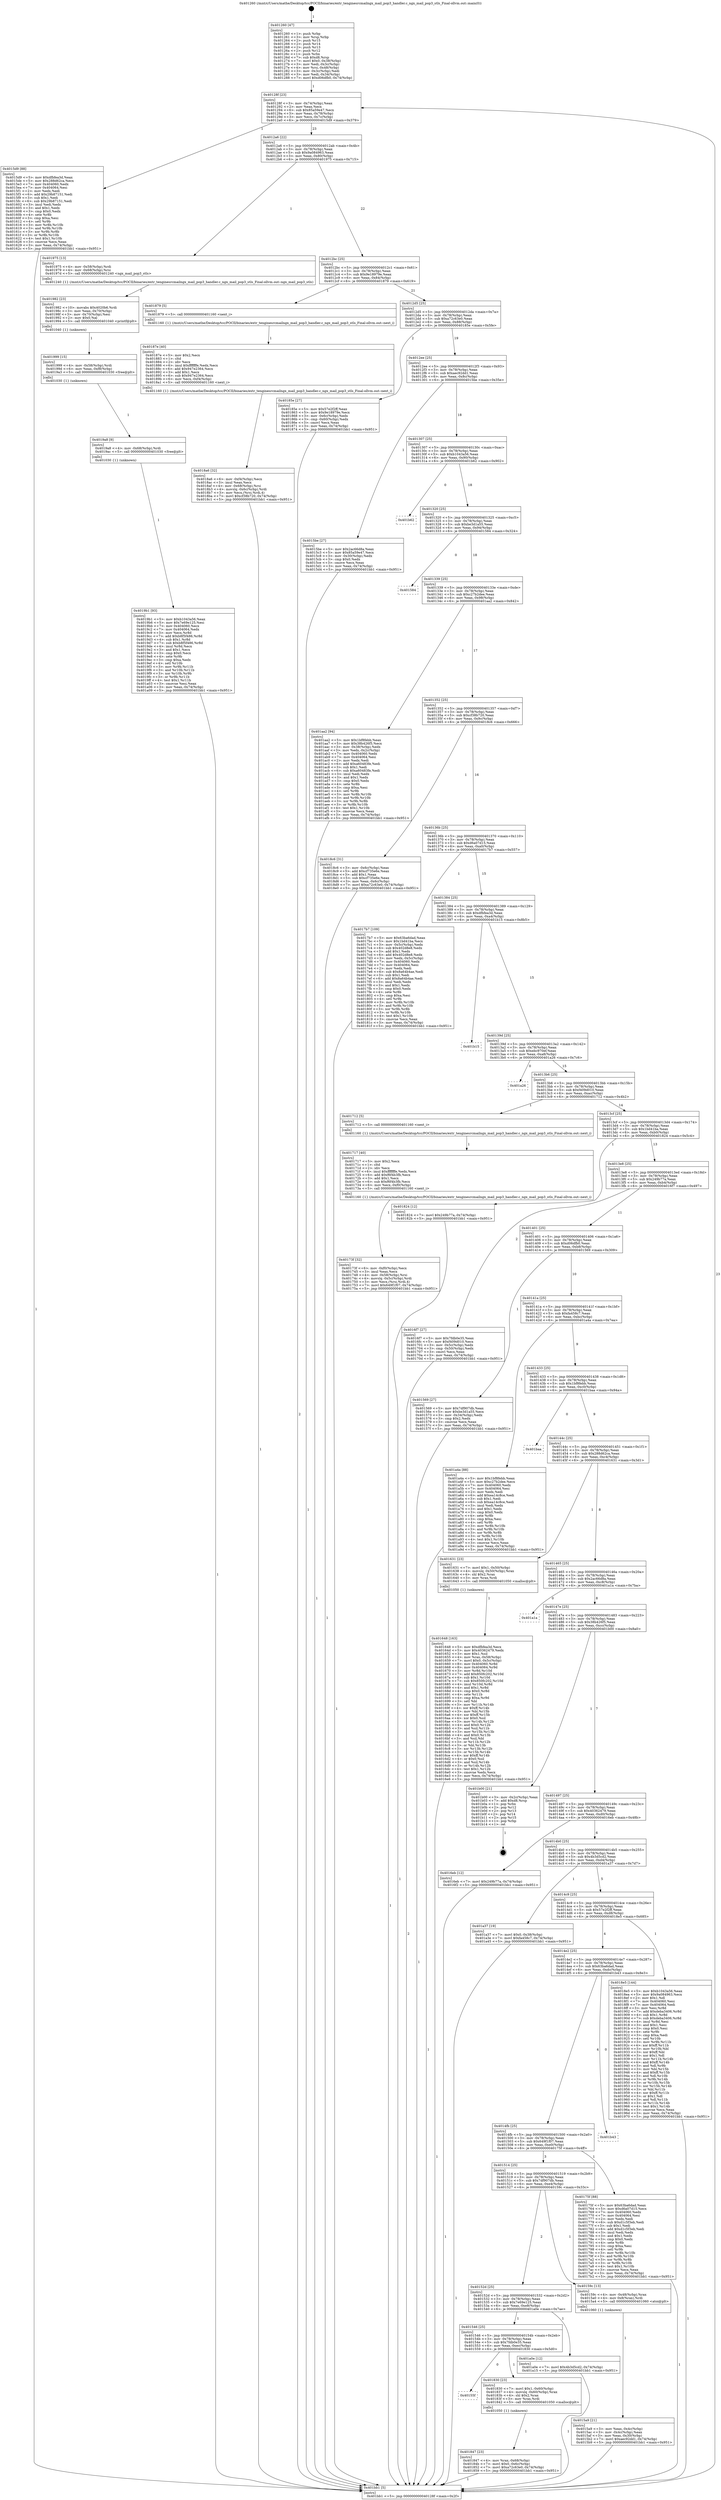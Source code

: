 digraph "0x401260" {
  label = "0x401260 (/mnt/c/Users/mathe/Desktop/tcc/POCII/binaries/extr_tenginesrcmailngx_mail_pop3_handler.c_ngx_mail_pop3_stls_Final-ollvm.out::main(0))"
  labelloc = "t"
  node[shape=record]

  Entry [label="",width=0.3,height=0.3,shape=circle,fillcolor=black,style=filled]
  "0x40128f" [label="{
     0x40128f [23]\l
     | [instrs]\l
     &nbsp;&nbsp;0x40128f \<+3\>: mov -0x74(%rbp),%eax\l
     &nbsp;&nbsp;0x401292 \<+2\>: mov %eax,%ecx\l
     &nbsp;&nbsp;0x401294 \<+6\>: sub $0x85a59e47,%ecx\l
     &nbsp;&nbsp;0x40129a \<+3\>: mov %eax,-0x78(%rbp)\l
     &nbsp;&nbsp;0x40129d \<+3\>: mov %ecx,-0x7c(%rbp)\l
     &nbsp;&nbsp;0x4012a0 \<+6\>: je 00000000004015d9 \<main+0x379\>\l
  }"]
  "0x4015d9" [label="{
     0x4015d9 [88]\l
     | [instrs]\l
     &nbsp;&nbsp;0x4015d9 \<+5\>: mov $0xdfbfea3d,%eax\l
     &nbsp;&nbsp;0x4015de \<+5\>: mov $0x288d62ca,%ecx\l
     &nbsp;&nbsp;0x4015e3 \<+7\>: mov 0x404060,%edx\l
     &nbsp;&nbsp;0x4015ea \<+7\>: mov 0x404064,%esi\l
     &nbsp;&nbsp;0x4015f1 \<+2\>: mov %edx,%edi\l
     &nbsp;&nbsp;0x4015f3 \<+6\>: add $0x29b87151,%edi\l
     &nbsp;&nbsp;0x4015f9 \<+3\>: sub $0x1,%edi\l
     &nbsp;&nbsp;0x4015fc \<+6\>: sub $0x29b87151,%edi\l
     &nbsp;&nbsp;0x401602 \<+3\>: imul %edi,%edx\l
     &nbsp;&nbsp;0x401605 \<+3\>: and $0x1,%edx\l
     &nbsp;&nbsp;0x401608 \<+3\>: cmp $0x0,%edx\l
     &nbsp;&nbsp;0x40160b \<+4\>: sete %r8b\l
     &nbsp;&nbsp;0x40160f \<+3\>: cmp $0xa,%esi\l
     &nbsp;&nbsp;0x401612 \<+4\>: setl %r9b\l
     &nbsp;&nbsp;0x401616 \<+3\>: mov %r8b,%r10b\l
     &nbsp;&nbsp;0x401619 \<+3\>: and %r9b,%r10b\l
     &nbsp;&nbsp;0x40161c \<+3\>: xor %r9b,%r8b\l
     &nbsp;&nbsp;0x40161f \<+3\>: or %r8b,%r10b\l
     &nbsp;&nbsp;0x401622 \<+4\>: test $0x1,%r10b\l
     &nbsp;&nbsp;0x401626 \<+3\>: cmovne %ecx,%eax\l
     &nbsp;&nbsp;0x401629 \<+3\>: mov %eax,-0x74(%rbp)\l
     &nbsp;&nbsp;0x40162c \<+5\>: jmp 0000000000401bb1 \<main+0x951\>\l
  }"]
  "0x4012a6" [label="{
     0x4012a6 [22]\l
     | [instrs]\l
     &nbsp;&nbsp;0x4012a6 \<+5\>: jmp 00000000004012ab \<main+0x4b\>\l
     &nbsp;&nbsp;0x4012ab \<+3\>: mov -0x78(%rbp),%eax\l
     &nbsp;&nbsp;0x4012ae \<+5\>: sub $0x9a084963,%eax\l
     &nbsp;&nbsp;0x4012b3 \<+3\>: mov %eax,-0x80(%rbp)\l
     &nbsp;&nbsp;0x4012b6 \<+6\>: je 0000000000401975 \<main+0x715\>\l
  }"]
  Exit [label="",width=0.3,height=0.3,shape=circle,fillcolor=black,style=filled,peripheries=2]
  "0x401975" [label="{
     0x401975 [13]\l
     | [instrs]\l
     &nbsp;&nbsp;0x401975 \<+4\>: mov -0x58(%rbp),%rdi\l
     &nbsp;&nbsp;0x401979 \<+4\>: mov -0x68(%rbp),%rsi\l
     &nbsp;&nbsp;0x40197d \<+5\>: call 0000000000401240 \<ngx_mail_pop3_stls\>\l
     | [calls]\l
     &nbsp;&nbsp;0x401240 \{1\} (/mnt/c/Users/mathe/Desktop/tcc/POCII/binaries/extr_tenginesrcmailngx_mail_pop3_handler.c_ngx_mail_pop3_stls_Final-ollvm.out::ngx_mail_pop3_stls)\l
  }"]
  "0x4012bc" [label="{
     0x4012bc [25]\l
     | [instrs]\l
     &nbsp;&nbsp;0x4012bc \<+5\>: jmp 00000000004012c1 \<main+0x61\>\l
     &nbsp;&nbsp;0x4012c1 \<+3\>: mov -0x78(%rbp),%eax\l
     &nbsp;&nbsp;0x4012c4 \<+5\>: sub $0x9e18979e,%eax\l
     &nbsp;&nbsp;0x4012c9 \<+6\>: mov %eax,-0x84(%rbp)\l
     &nbsp;&nbsp;0x4012cf \<+6\>: je 0000000000401879 \<main+0x619\>\l
  }"]
  "0x4019b1" [label="{
     0x4019b1 [93]\l
     | [instrs]\l
     &nbsp;&nbsp;0x4019b1 \<+5\>: mov $0xb1043a56,%eax\l
     &nbsp;&nbsp;0x4019b6 \<+5\>: mov $0x7e69e125,%esi\l
     &nbsp;&nbsp;0x4019bb \<+7\>: mov 0x404060,%ecx\l
     &nbsp;&nbsp;0x4019c2 \<+7\>: mov 0x404064,%edx\l
     &nbsp;&nbsp;0x4019c9 \<+3\>: mov %ecx,%r8d\l
     &nbsp;&nbsp;0x4019cc \<+7\>: add $0xb8f5f486,%r8d\l
     &nbsp;&nbsp;0x4019d3 \<+4\>: sub $0x1,%r8d\l
     &nbsp;&nbsp;0x4019d7 \<+7\>: sub $0xb8f5f486,%r8d\l
     &nbsp;&nbsp;0x4019de \<+4\>: imul %r8d,%ecx\l
     &nbsp;&nbsp;0x4019e2 \<+3\>: and $0x1,%ecx\l
     &nbsp;&nbsp;0x4019e5 \<+3\>: cmp $0x0,%ecx\l
     &nbsp;&nbsp;0x4019e8 \<+4\>: sete %r9b\l
     &nbsp;&nbsp;0x4019ec \<+3\>: cmp $0xa,%edx\l
     &nbsp;&nbsp;0x4019ef \<+4\>: setl %r10b\l
     &nbsp;&nbsp;0x4019f3 \<+3\>: mov %r9b,%r11b\l
     &nbsp;&nbsp;0x4019f6 \<+3\>: and %r10b,%r11b\l
     &nbsp;&nbsp;0x4019f9 \<+3\>: xor %r10b,%r9b\l
     &nbsp;&nbsp;0x4019fc \<+3\>: or %r9b,%r11b\l
     &nbsp;&nbsp;0x4019ff \<+4\>: test $0x1,%r11b\l
     &nbsp;&nbsp;0x401a03 \<+3\>: cmovne %esi,%eax\l
     &nbsp;&nbsp;0x401a06 \<+3\>: mov %eax,-0x74(%rbp)\l
     &nbsp;&nbsp;0x401a09 \<+5\>: jmp 0000000000401bb1 \<main+0x951\>\l
  }"]
  "0x401879" [label="{
     0x401879 [5]\l
     | [instrs]\l
     &nbsp;&nbsp;0x401879 \<+5\>: call 0000000000401160 \<next_i\>\l
     | [calls]\l
     &nbsp;&nbsp;0x401160 \{1\} (/mnt/c/Users/mathe/Desktop/tcc/POCII/binaries/extr_tenginesrcmailngx_mail_pop3_handler.c_ngx_mail_pop3_stls_Final-ollvm.out::next_i)\l
  }"]
  "0x4012d5" [label="{
     0x4012d5 [25]\l
     | [instrs]\l
     &nbsp;&nbsp;0x4012d5 \<+5\>: jmp 00000000004012da \<main+0x7a\>\l
     &nbsp;&nbsp;0x4012da \<+3\>: mov -0x78(%rbp),%eax\l
     &nbsp;&nbsp;0x4012dd \<+5\>: sub $0xa72c63e0,%eax\l
     &nbsp;&nbsp;0x4012e2 \<+6\>: mov %eax,-0x88(%rbp)\l
     &nbsp;&nbsp;0x4012e8 \<+6\>: je 000000000040185e \<main+0x5fe\>\l
  }"]
  "0x4019a8" [label="{
     0x4019a8 [9]\l
     | [instrs]\l
     &nbsp;&nbsp;0x4019a8 \<+4\>: mov -0x68(%rbp),%rdi\l
     &nbsp;&nbsp;0x4019ac \<+5\>: call 0000000000401030 \<free@plt\>\l
     | [calls]\l
     &nbsp;&nbsp;0x401030 \{1\} (unknown)\l
  }"]
  "0x40185e" [label="{
     0x40185e [27]\l
     | [instrs]\l
     &nbsp;&nbsp;0x40185e \<+5\>: mov $0x57e2f2ff,%eax\l
     &nbsp;&nbsp;0x401863 \<+5\>: mov $0x9e18979e,%ecx\l
     &nbsp;&nbsp;0x401868 \<+3\>: mov -0x6c(%rbp),%edx\l
     &nbsp;&nbsp;0x40186b \<+3\>: cmp -0x60(%rbp),%edx\l
     &nbsp;&nbsp;0x40186e \<+3\>: cmovl %ecx,%eax\l
     &nbsp;&nbsp;0x401871 \<+3\>: mov %eax,-0x74(%rbp)\l
     &nbsp;&nbsp;0x401874 \<+5\>: jmp 0000000000401bb1 \<main+0x951\>\l
  }"]
  "0x4012ee" [label="{
     0x4012ee [25]\l
     | [instrs]\l
     &nbsp;&nbsp;0x4012ee \<+5\>: jmp 00000000004012f3 \<main+0x93\>\l
     &nbsp;&nbsp;0x4012f3 \<+3\>: mov -0x78(%rbp),%eax\l
     &nbsp;&nbsp;0x4012f6 \<+5\>: sub $0xaec92dd1,%eax\l
     &nbsp;&nbsp;0x4012fb \<+6\>: mov %eax,-0x8c(%rbp)\l
     &nbsp;&nbsp;0x401301 \<+6\>: je 00000000004015be \<main+0x35e\>\l
  }"]
  "0x401999" [label="{
     0x401999 [15]\l
     | [instrs]\l
     &nbsp;&nbsp;0x401999 \<+4\>: mov -0x58(%rbp),%rdi\l
     &nbsp;&nbsp;0x40199d \<+6\>: mov %eax,-0xf8(%rbp)\l
     &nbsp;&nbsp;0x4019a3 \<+5\>: call 0000000000401030 \<free@plt\>\l
     | [calls]\l
     &nbsp;&nbsp;0x401030 \{1\} (unknown)\l
  }"]
  "0x4015be" [label="{
     0x4015be [27]\l
     | [instrs]\l
     &nbsp;&nbsp;0x4015be \<+5\>: mov $0x2ac66d8a,%eax\l
     &nbsp;&nbsp;0x4015c3 \<+5\>: mov $0x85a59e47,%ecx\l
     &nbsp;&nbsp;0x4015c8 \<+3\>: mov -0x30(%rbp),%edx\l
     &nbsp;&nbsp;0x4015cb \<+3\>: cmp $0x0,%edx\l
     &nbsp;&nbsp;0x4015ce \<+3\>: cmove %ecx,%eax\l
     &nbsp;&nbsp;0x4015d1 \<+3\>: mov %eax,-0x74(%rbp)\l
     &nbsp;&nbsp;0x4015d4 \<+5\>: jmp 0000000000401bb1 \<main+0x951\>\l
  }"]
  "0x401307" [label="{
     0x401307 [25]\l
     | [instrs]\l
     &nbsp;&nbsp;0x401307 \<+5\>: jmp 000000000040130c \<main+0xac\>\l
     &nbsp;&nbsp;0x40130c \<+3\>: mov -0x78(%rbp),%eax\l
     &nbsp;&nbsp;0x40130f \<+5\>: sub $0xb1043a56,%eax\l
     &nbsp;&nbsp;0x401314 \<+6\>: mov %eax,-0x90(%rbp)\l
     &nbsp;&nbsp;0x40131a \<+6\>: je 0000000000401b62 \<main+0x902\>\l
  }"]
  "0x401982" [label="{
     0x401982 [23]\l
     | [instrs]\l
     &nbsp;&nbsp;0x401982 \<+10\>: movabs $0x4020b6,%rdi\l
     &nbsp;&nbsp;0x40198c \<+3\>: mov %eax,-0x70(%rbp)\l
     &nbsp;&nbsp;0x40198f \<+3\>: mov -0x70(%rbp),%esi\l
     &nbsp;&nbsp;0x401992 \<+2\>: mov $0x0,%al\l
     &nbsp;&nbsp;0x401994 \<+5\>: call 0000000000401040 \<printf@plt\>\l
     | [calls]\l
     &nbsp;&nbsp;0x401040 \{1\} (unknown)\l
  }"]
  "0x401b62" [label="{
     0x401b62\l
  }", style=dashed]
  "0x401320" [label="{
     0x401320 [25]\l
     | [instrs]\l
     &nbsp;&nbsp;0x401320 \<+5\>: jmp 0000000000401325 \<main+0xc5\>\l
     &nbsp;&nbsp;0x401325 \<+3\>: mov -0x78(%rbp),%eax\l
     &nbsp;&nbsp;0x401328 \<+5\>: sub $0xbe3d1a55,%eax\l
     &nbsp;&nbsp;0x40132d \<+6\>: mov %eax,-0x94(%rbp)\l
     &nbsp;&nbsp;0x401333 \<+6\>: je 0000000000401584 \<main+0x324\>\l
  }"]
  "0x4018a6" [label="{
     0x4018a6 [32]\l
     | [instrs]\l
     &nbsp;&nbsp;0x4018a6 \<+6\>: mov -0xf4(%rbp),%ecx\l
     &nbsp;&nbsp;0x4018ac \<+3\>: imul %eax,%ecx\l
     &nbsp;&nbsp;0x4018af \<+4\>: mov -0x68(%rbp),%rsi\l
     &nbsp;&nbsp;0x4018b3 \<+4\>: movslq -0x6c(%rbp),%rdi\l
     &nbsp;&nbsp;0x4018b7 \<+3\>: mov %ecx,(%rsi,%rdi,4)\l
     &nbsp;&nbsp;0x4018ba \<+7\>: movl $0xcf38b720,-0x74(%rbp)\l
     &nbsp;&nbsp;0x4018c1 \<+5\>: jmp 0000000000401bb1 \<main+0x951\>\l
  }"]
  "0x401584" [label="{
     0x401584\l
  }", style=dashed]
  "0x401339" [label="{
     0x401339 [25]\l
     | [instrs]\l
     &nbsp;&nbsp;0x401339 \<+5\>: jmp 000000000040133e \<main+0xde\>\l
     &nbsp;&nbsp;0x40133e \<+3\>: mov -0x78(%rbp),%eax\l
     &nbsp;&nbsp;0x401341 \<+5\>: sub $0xc27b2dee,%eax\l
     &nbsp;&nbsp;0x401346 \<+6\>: mov %eax,-0x98(%rbp)\l
     &nbsp;&nbsp;0x40134c \<+6\>: je 0000000000401aa2 \<main+0x842\>\l
  }"]
  "0x40187e" [label="{
     0x40187e [40]\l
     | [instrs]\l
     &nbsp;&nbsp;0x40187e \<+5\>: mov $0x2,%ecx\l
     &nbsp;&nbsp;0x401883 \<+1\>: cltd\l
     &nbsp;&nbsp;0x401884 \<+2\>: idiv %ecx\l
     &nbsp;&nbsp;0x401886 \<+6\>: imul $0xfffffffe,%edx,%ecx\l
     &nbsp;&nbsp;0x40188c \<+6\>: add $0x947e2364,%ecx\l
     &nbsp;&nbsp;0x401892 \<+3\>: add $0x1,%ecx\l
     &nbsp;&nbsp;0x401895 \<+6\>: sub $0x947e2364,%ecx\l
     &nbsp;&nbsp;0x40189b \<+6\>: mov %ecx,-0xf4(%rbp)\l
     &nbsp;&nbsp;0x4018a1 \<+5\>: call 0000000000401160 \<next_i\>\l
     | [calls]\l
     &nbsp;&nbsp;0x401160 \{1\} (/mnt/c/Users/mathe/Desktop/tcc/POCII/binaries/extr_tenginesrcmailngx_mail_pop3_handler.c_ngx_mail_pop3_stls_Final-ollvm.out::next_i)\l
  }"]
  "0x401aa2" [label="{
     0x401aa2 [94]\l
     | [instrs]\l
     &nbsp;&nbsp;0x401aa2 \<+5\>: mov $0x1bf8febb,%eax\l
     &nbsp;&nbsp;0x401aa7 \<+5\>: mov $0x38b426f5,%ecx\l
     &nbsp;&nbsp;0x401aac \<+3\>: mov -0x38(%rbp),%edx\l
     &nbsp;&nbsp;0x401aaf \<+3\>: mov %edx,-0x2c(%rbp)\l
     &nbsp;&nbsp;0x401ab2 \<+7\>: mov 0x404060,%edx\l
     &nbsp;&nbsp;0x401ab9 \<+7\>: mov 0x404064,%esi\l
     &nbsp;&nbsp;0x401ac0 \<+2\>: mov %edx,%edi\l
     &nbsp;&nbsp;0x401ac2 \<+6\>: add $0xa60483fe,%edi\l
     &nbsp;&nbsp;0x401ac8 \<+3\>: sub $0x1,%edi\l
     &nbsp;&nbsp;0x401acb \<+6\>: sub $0xa60483fe,%edi\l
     &nbsp;&nbsp;0x401ad1 \<+3\>: imul %edi,%edx\l
     &nbsp;&nbsp;0x401ad4 \<+3\>: and $0x1,%edx\l
     &nbsp;&nbsp;0x401ad7 \<+3\>: cmp $0x0,%edx\l
     &nbsp;&nbsp;0x401ada \<+4\>: sete %r8b\l
     &nbsp;&nbsp;0x401ade \<+3\>: cmp $0xa,%esi\l
     &nbsp;&nbsp;0x401ae1 \<+4\>: setl %r9b\l
     &nbsp;&nbsp;0x401ae5 \<+3\>: mov %r8b,%r10b\l
     &nbsp;&nbsp;0x401ae8 \<+3\>: and %r9b,%r10b\l
     &nbsp;&nbsp;0x401aeb \<+3\>: xor %r9b,%r8b\l
     &nbsp;&nbsp;0x401aee \<+3\>: or %r8b,%r10b\l
     &nbsp;&nbsp;0x401af1 \<+4\>: test $0x1,%r10b\l
     &nbsp;&nbsp;0x401af5 \<+3\>: cmovne %ecx,%eax\l
     &nbsp;&nbsp;0x401af8 \<+3\>: mov %eax,-0x74(%rbp)\l
     &nbsp;&nbsp;0x401afb \<+5\>: jmp 0000000000401bb1 \<main+0x951\>\l
  }"]
  "0x401352" [label="{
     0x401352 [25]\l
     | [instrs]\l
     &nbsp;&nbsp;0x401352 \<+5\>: jmp 0000000000401357 \<main+0xf7\>\l
     &nbsp;&nbsp;0x401357 \<+3\>: mov -0x78(%rbp),%eax\l
     &nbsp;&nbsp;0x40135a \<+5\>: sub $0xcf38b720,%eax\l
     &nbsp;&nbsp;0x40135f \<+6\>: mov %eax,-0x9c(%rbp)\l
     &nbsp;&nbsp;0x401365 \<+6\>: je 00000000004018c6 \<main+0x666\>\l
  }"]
  "0x401847" [label="{
     0x401847 [23]\l
     | [instrs]\l
     &nbsp;&nbsp;0x401847 \<+4\>: mov %rax,-0x68(%rbp)\l
     &nbsp;&nbsp;0x40184b \<+7\>: movl $0x0,-0x6c(%rbp)\l
     &nbsp;&nbsp;0x401852 \<+7\>: movl $0xa72c63e0,-0x74(%rbp)\l
     &nbsp;&nbsp;0x401859 \<+5\>: jmp 0000000000401bb1 \<main+0x951\>\l
  }"]
  "0x4018c6" [label="{
     0x4018c6 [31]\l
     | [instrs]\l
     &nbsp;&nbsp;0x4018c6 \<+3\>: mov -0x6c(%rbp),%eax\l
     &nbsp;&nbsp;0x4018c9 \<+5\>: add $0xcf735e6e,%eax\l
     &nbsp;&nbsp;0x4018ce \<+3\>: add $0x1,%eax\l
     &nbsp;&nbsp;0x4018d1 \<+5\>: sub $0xcf735e6e,%eax\l
     &nbsp;&nbsp;0x4018d6 \<+3\>: mov %eax,-0x6c(%rbp)\l
     &nbsp;&nbsp;0x4018d9 \<+7\>: movl $0xa72c63e0,-0x74(%rbp)\l
     &nbsp;&nbsp;0x4018e0 \<+5\>: jmp 0000000000401bb1 \<main+0x951\>\l
  }"]
  "0x40136b" [label="{
     0x40136b [25]\l
     | [instrs]\l
     &nbsp;&nbsp;0x40136b \<+5\>: jmp 0000000000401370 \<main+0x110\>\l
     &nbsp;&nbsp;0x401370 \<+3\>: mov -0x78(%rbp),%eax\l
     &nbsp;&nbsp;0x401373 \<+5\>: sub $0xd6a07d15,%eax\l
     &nbsp;&nbsp;0x401378 \<+6\>: mov %eax,-0xa0(%rbp)\l
     &nbsp;&nbsp;0x40137e \<+6\>: je 00000000004017b7 \<main+0x557\>\l
  }"]
  "0x40155f" [label="{
     0x40155f\l
  }", style=dashed]
  "0x4017b7" [label="{
     0x4017b7 [109]\l
     | [instrs]\l
     &nbsp;&nbsp;0x4017b7 \<+5\>: mov $0x63ba6dad,%eax\l
     &nbsp;&nbsp;0x4017bc \<+5\>: mov $0x1bd41ba,%ecx\l
     &nbsp;&nbsp;0x4017c1 \<+3\>: mov -0x5c(%rbp),%edx\l
     &nbsp;&nbsp;0x4017c4 \<+6\>: sub $0x402d8e8,%edx\l
     &nbsp;&nbsp;0x4017ca \<+3\>: add $0x1,%edx\l
     &nbsp;&nbsp;0x4017cd \<+6\>: add $0x402d8e8,%edx\l
     &nbsp;&nbsp;0x4017d3 \<+3\>: mov %edx,-0x5c(%rbp)\l
     &nbsp;&nbsp;0x4017d6 \<+7\>: mov 0x404060,%edx\l
     &nbsp;&nbsp;0x4017dd \<+7\>: mov 0x404064,%esi\l
     &nbsp;&nbsp;0x4017e4 \<+2\>: mov %edx,%edi\l
     &nbsp;&nbsp;0x4017e6 \<+6\>: sub $0x8a64b4ae,%edi\l
     &nbsp;&nbsp;0x4017ec \<+3\>: sub $0x1,%edi\l
     &nbsp;&nbsp;0x4017ef \<+6\>: add $0x8a64b4ae,%edi\l
     &nbsp;&nbsp;0x4017f5 \<+3\>: imul %edi,%edx\l
     &nbsp;&nbsp;0x4017f8 \<+3\>: and $0x1,%edx\l
     &nbsp;&nbsp;0x4017fb \<+3\>: cmp $0x0,%edx\l
     &nbsp;&nbsp;0x4017fe \<+4\>: sete %r8b\l
     &nbsp;&nbsp;0x401802 \<+3\>: cmp $0xa,%esi\l
     &nbsp;&nbsp;0x401805 \<+4\>: setl %r9b\l
     &nbsp;&nbsp;0x401809 \<+3\>: mov %r8b,%r10b\l
     &nbsp;&nbsp;0x40180c \<+3\>: and %r9b,%r10b\l
     &nbsp;&nbsp;0x40180f \<+3\>: xor %r9b,%r8b\l
     &nbsp;&nbsp;0x401812 \<+3\>: or %r8b,%r10b\l
     &nbsp;&nbsp;0x401815 \<+4\>: test $0x1,%r10b\l
     &nbsp;&nbsp;0x401819 \<+3\>: cmovne %ecx,%eax\l
     &nbsp;&nbsp;0x40181c \<+3\>: mov %eax,-0x74(%rbp)\l
     &nbsp;&nbsp;0x40181f \<+5\>: jmp 0000000000401bb1 \<main+0x951\>\l
  }"]
  "0x401384" [label="{
     0x401384 [25]\l
     | [instrs]\l
     &nbsp;&nbsp;0x401384 \<+5\>: jmp 0000000000401389 \<main+0x129\>\l
     &nbsp;&nbsp;0x401389 \<+3\>: mov -0x78(%rbp),%eax\l
     &nbsp;&nbsp;0x40138c \<+5\>: sub $0xdfbfea3d,%eax\l
     &nbsp;&nbsp;0x401391 \<+6\>: mov %eax,-0xa4(%rbp)\l
     &nbsp;&nbsp;0x401397 \<+6\>: je 0000000000401b15 \<main+0x8b5\>\l
  }"]
  "0x401830" [label="{
     0x401830 [23]\l
     | [instrs]\l
     &nbsp;&nbsp;0x401830 \<+7\>: movl $0x1,-0x60(%rbp)\l
     &nbsp;&nbsp;0x401837 \<+4\>: movslq -0x60(%rbp),%rax\l
     &nbsp;&nbsp;0x40183b \<+4\>: shl $0x2,%rax\l
     &nbsp;&nbsp;0x40183f \<+3\>: mov %rax,%rdi\l
     &nbsp;&nbsp;0x401842 \<+5\>: call 0000000000401050 \<malloc@plt\>\l
     | [calls]\l
     &nbsp;&nbsp;0x401050 \{1\} (unknown)\l
  }"]
  "0x401b15" [label="{
     0x401b15\l
  }", style=dashed]
  "0x40139d" [label="{
     0x40139d [25]\l
     | [instrs]\l
     &nbsp;&nbsp;0x40139d \<+5\>: jmp 00000000004013a2 \<main+0x142\>\l
     &nbsp;&nbsp;0x4013a2 \<+3\>: mov -0x78(%rbp),%eax\l
     &nbsp;&nbsp;0x4013a5 \<+5\>: sub $0xebc970ef,%eax\l
     &nbsp;&nbsp;0x4013aa \<+6\>: mov %eax,-0xa8(%rbp)\l
     &nbsp;&nbsp;0x4013b0 \<+6\>: je 0000000000401a26 \<main+0x7c6\>\l
  }"]
  "0x401546" [label="{
     0x401546 [25]\l
     | [instrs]\l
     &nbsp;&nbsp;0x401546 \<+5\>: jmp 000000000040154b \<main+0x2eb\>\l
     &nbsp;&nbsp;0x40154b \<+3\>: mov -0x78(%rbp),%eax\l
     &nbsp;&nbsp;0x40154e \<+5\>: sub $0x7fdb0e35,%eax\l
     &nbsp;&nbsp;0x401553 \<+6\>: mov %eax,-0xec(%rbp)\l
     &nbsp;&nbsp;0x401559 \<+6\>: je 0000000000401830 \<main+0x5d0\>\l
  }"]
  "0x401a26" [label="{
     0x401a26\l
  }", style=dashed]
  "0x4013b6" [label="{
     0x4013b6 [25]\l
     | [instrs]\l
     &nbsp;&nbsp;0x4013b6 \<+5\>: jmp 00000000004013bb \<main+0x15b\>\l
     &nbsp;&nbsp;0x4013bb \<+3\>: mov -0x78(%rbp),%eax\l
     &nbsp;&nbsp;0x4013be \<+5\>: sub $0xf409d010,%eax\l
     &nbsp;&nbsp;0x4013c3 \<+6\>: mov %eax,-0xac(%rbp)\l
     &nbsp;&nbsp;0x4013c9 \<+6\>: je 0000000000401712 \<main+0x4b2\>\l
  }"]
  "0x401a0e" [label="{
     0x401a0e [12]\l
     | [instrs]\l
     &nbsp;&nbsp;0x401a0e \<+7\>: movl $0x4b3d5cd2,-0x74(%rbp)\l
     &nbsp;&nbsp;0x401a15 \<+5\>: jmp 0000000000401bb1 \<main+0x951\>\l
  }"]
  "0x401712" [label="{
     0x401712 [5]\l
     | [instrs]\l
     &nbsp;&nbsp;0x401712 \<+5\>: call 0000000000401160 \<next_i\>\l
     | [calls]\l
     &nbsp;&nbsp;0x401160 \{1\} (/mnt/c/Users/mathe/Desktop/tcc/POCII/binaries/extr_tenginesrcmailngx_mail_pop3_handler.c_ngx_mail_pop3_stls_Final-ollvm.out::next_i)\l
  }"]
  "0x4013cf" [label="{
     0x4013cf [25]\l
     | [instrs]\l
     &nbsp;&nbsp;0x4013cf \<+5\>: jmp 00000000004013d4 \<main+0x174\>\l
     &nbsp;&nbsp;0x4013d4 \<+3\>: mov -0x78(%rbp),%eax\l
     &nbsp;&nbsp;0x4013d7 \<+5\>: sub $0x1bd41ba,%eax\l
     &nbsp;&nbsp;0x4013dc \<+6\>: mov %eax,-0xb0(%rbp)\l
     &nbsp;&nbsp;0x4013e2 \<+6\>: je 0000000000401824 \<main+0x5c4\>\l
  }"]
  "0x40173f" [label="{
     0x40173f [32]\l
     | [instrs]\l
     &nbsp;&nbsp;0x40173f \<+6\>: mov -0xf0(%rbp),%ecx\l
     &nbsp;&nbsp;0x401745 \<+3\>: imul %eax,%ecx\l
     &nbsp;&nbsp;0x401748 \<+4\>: mov -0x58(%rbp),%rsi\l
     &nbsp;&nbsp;0x40174c \<+4\>: movslq -0x5c(%rbp),%rdi\l
     &nbsp;&nbsp;0x401750 \<+3\>: mov %ecx,(%rsi,%rdi,4)\l
     &nbsp;&nbsp;0x401753 \<+7\>: movl $0x649f1f07,-0x74(%rbp)\l
     &nbsp;&nbsp;0x40175a \<+5\>: jmp 0000000000401bb1 \<main+0x951\>\l
  }"]
  "0x401824" [label="{
     0x401824 [12]\l
     | [instrs]\l
     &nbsp;&nbsp;0x401824 \<+7\>: movl $0x249b77a,-0x74(%rbp)\l
     &nbsp;&nbsp;0x40182b \<+5\>: jmp 0000000000401bb1 \<main+0x951\>\l
  }"]
  "0x4013e8" [label="{
     0x4013e8 [25]\l
     | [instrs]\l
     &nbsp;&nbsp;0x4013e8 \<+5\>: jmp 00000000004013ed \<main+0x18d\>\l
     &nbsp;&nbsp;0x4013ed \<+3\>: mov -0x78(%rbp),%eax\l
     &nbsp;&nbsp;0x4013f0 \<+5\>: sub $0x249b77a,%eax\l
     &nbsp;&nbsp;0x4013f5 \<+6\>: mov %eax,-0xb4(%rbp)\l
     &nbsp;&nbsp;0x4013fb \<+6\>: je 00000000004016f7 \<main+0x497\>\l
  }"]
  "0x401717" [label="{
     0x401717 [40]\l
     | [instrs]\l
     &nbsp;&nbsp;0x401717 \<+5\>: mov $0x2,%ecx\l
     &nbsp;&nbsp;0x40171c \<+1\>: cltd\l
     &nbsp;&nbsp;0x40171d \<+2\>: idiv %ecx\l
     &nbsp;&nbsp;0x40171f \<+6\>: imul $0xfffffffe,%edx,%ecx\l
     &nbsp;&nbsp;0x401725 \<+6\>: add $0xf6f4b3fb,%ecx\l
     &nbsp;&nbsp;0x40172b \<+3\>: add $0x1,%ecx\l
     &nbsp;&nbsp;0x40172e \<+6\>: sub $0xf6f4b3fb,%ecx\l
     &nbsp;&nbsp;0x401734 \<+6\>: mov %ecx,-0xf0(%rbp)\l
     &nbsp;&nbsp;0x40173a \<+5\>: call 0000000000401160 \<next_i\>\l
     | [calls]\l
     &nbsp;&nbsp;0x401160 \{1\} (/mnt/c/Users/mathe/Desktop/tcc/POCII/binaries/extr_tenginesrcmailngx_mail_pop3_handler.c_ngx_mail_pop3_stls_Final-ollvm.out::next_i)\l
  }"]
  "0x4016f7" [label="{
     0x4016f7 [27]\l
     | [instrs]\l
     &nbsp;&nbsp;0x4016f7 \<+5\>: mov $0x7fdb0e35,%eax\l
     &nbsp;&nbsp;0x4016fc \<+5\>: mov $0xf409d010,%ecx\l
     &nbsp;&nbsp;0x401701 \<+3\>: mov -0x5c(%rbp),%edx\l
     &nbsp;&nbsp;0x401704 \<+3\>: cmp -0x50(%rbp),%edx\l
     &nbsp;&nbsp;0x401707 \<+3\>: cmovl %ecx,%eax\l
     &nbsp;&nbsp;0x40170a \<+3\>: mov %eax,-0x74(%rbp)\l
     &nbsp;&nbsp;0x40170d \<+5\>: jmp 0000000000401bb1 \<main+0x951\>\l
  }"]
  "0x401401" [label="{
     0x401401 [25]\l
     | [instrs]\l
     &nbsp;&nbsp;0x401401 \<+5\>: jmp 0000000000401406 \<main+0x1a6\>\l
     &nbsp;&nbsp;0x401406 \<+3\>: mov -0x78(%rbp),%eax\l
     &nbsp;&nbsp;0x401409 \<+5\>: sub $0xd06dfb0,%eax\l
     &nbsp;&nbsp;0x40140e \<+6\>: mov %eax,-0xb8(%rbp)\l
     &nbsp;&nbsp;0x401414 \<+6\>: je 0000000000401569 \<main+0x309\>\l
  }"]
  "0x401648" [label="{
     0x401648 [163]\l
     | [instrs]\l
     &nbsp;&nbsp;0x401648 \<+5\>: mov $0xdfbfea3d,%ecx\l
     &nbsp;&nbsp;0x40164d \<+5\>: mov $0x40362479,%edx\l
     &nbsp;&nbsp;0x401652 \<+3\>: mov $0x1,%sil\l
     &nbsp;&nbsp;0x401655 \<+4\>: mov %rax,-0x58(%rbp)\l
     &nbsp;&nbsp;0x401659 \<+7\>: movl $0x0,-0x5c(%rbp)\l
     &nbsp;&nbsp;0x401660 \<+8\>: mov 0x404060,%r8d\l
     &nbsp;&nbsp;0x401668 \<+8\>: mov 0x404064,%r9d\l
     &nbsp;&nbsp;0x401670 \<+3\>: mov %r8d,%r10d\l
     &nbsp;&nbsp;0x401673 \<+7\>: add $0x850fc202,%r10d\l
     &nbsp;&nbsp;0x40167a \<+4\>: sub $0x1,%r10d\l
     &nbsp;&nbsp;0x40167e \<+7\>: sub $0x850fc202,%r10d\l
     &nbsp;&nbsp;0x401685 \<+4\>: imul %r10d,%r8d\l
     &nbsp;&nbsp;0x401689 \<+4\>: and $0x1,%r8d\l
     &nbsp;&nbsp;0x40168d \<+4\>: cmp $0x0,%r8d\l
     &nbsp;&nbsp;0x401691 \<+4\>: sete %r11b\l
     &nbsp;&nbsp;0x401695 \<+4\>: cmp $0xa,%r9d\l
     &nbsp;&nbsp;0x401699 \<+3\>: setl %bl\l
     &nbsp;&nbsp;0x40169c \<+3\>: mov %r11b,%r14b\l
     &nbsp;&nbsp;0x40169f \<+4\>: xor $0xff,%r14b\l
     &nbsp;&nbsp;0x4016a3 \<+3\>: mov %bl,%r15b\l
     &nbsp;&nbsp;0x4016a6 \<+4\>: xor $0xff,%r15b\l
     &nbsp;&nbsp;0x4016aa \<+4\>: xor $0x0,%sil\l
     &nbsp;&nbsp;0x4016ae \<+3\>: mov %r14b,%r12b\l
     &nbsp;&nbsp;0x4016b1 \<+4\>: and $0x0,%r12b\l
     &nbsp;&nbsp;0x4016b5 \<+3\>: and %sil,%r11b\l
     &nbsp;&nbsp;0x4016b8 \<+3\>: mov %r15b,%r13b\l
     &nbsp;&nbsp;0x4016bb \<+4\>: and $0x0,%r13b\l
     &nbsp;&nbsp;0x4016bf \<+3\>: and %sil,%bl\l
     &nbsp;&nbsp;0x4016c2 \<+3\>: or %r11b,%r12b\l
     &nbsp;&nbsp;0x4016c5 \<+3\>: or %bl,%r13b\l
     &nbsp;&nbsp;0x4016c8 \<+3\>: xor %r13b,%r12b\l
     &nbsp;&nbsp;0x4016cb \<+3\>: or %r15b,%r14b\l
     &nbsp;&nbsp;0x4016ce \<+4\>: xor $0xff,%r14b\l
     &nbsp;&nbsp;0x4016d2 \<+4\>: or $0x0,%sil\l
     &nbsp;&nbsp;0x4016d6 \<+3\>: and %sil,%r14b\l
     &nbsp;&nbsp;0x4016d9 \<+3\>: or %r14b,%r12b\l
     &nbsp;&nbsp;0x4016dc \<+4\>: test $0x1,%r12b\l
     &nbsp;&nbsp;0x4016e0 \<+3\>: cmovne %edx,%ecx\l
     &nbsp;&nbsp;0x4016e3 \<+3\>: mov %ecx,-0x74(%rbp)\l
     &nbsp;&nbsp;0x4016e6 \<+5\>: jmp 0000000000401bb1 \<main+0x951\>\l
  }"]
  "0x401569" [label="{
     0x401569 [27]\l
     | [instrs]\l
     &nbsp;&nbsp;0x401569 \<+5\>: mov $0x7df907db,%eax\l
     &nbsp;&nbsp;0x40156e \<+5\>: mov $0xbe3d1a55,%ecx\l
     &nbsp;&nbsp;0x401573 \<+3\>: mov -0x34(%rbp),%edx\l
     &nbsp;&nbsp;0x401576 \<+3\>: cmp $0x2,%edx\l
     &nbsp;&nbsp;0x401579 \<+3\>: cmovne %ecx,%eax\l
     &nbsp;&nbsp;0x40157c \<+3\>: mov %eax,-0x74(%rbp)\l
     &nbsp;&nbsp;0x40157f \<+5\>: jmp 0000000000401bb1 \<main+0x951\>\l
  }"]
  "0x40141a" [label="{
     0x40141a [25]\l
     | [instrs]\l
     &nbsp;&nbsp;0x40141a \<+5\>: jmp 000000000040141f \<main+0x1bf\>\l
     &nbsp;&nbsp;0x40141f \<+3\>: mov -0x78(%rbp),%eax\l
     &nbsp;&nbsp;0x401422 \<+5\>: sub $0xfa458c7,%eax\l
     &nbsp;&nbsp;0x401427 \<+6\>: mov %eax,-0xbc(%rbp)\l
     &nbsp;&nbsp;0x40142d \<+6\>: je 0000000000401a4a \<main+0x7ea\>\l
  }"]
  "0x401bb1" [label="{
     0x401bb1 [5]\l
     | [instrs]\l
     &nbsp;&nbsp;0x401bb1 \<+5\>: jmp 000000000040128f \<main+0x2f\>\l
  }"]
  "0x401260" [label="{
     0x401260 [47]\l
     | [instrs]\l
     &nbsp;&nbsp;0x401260 \<+1\>: push %rbp\l
     &nbsp;&nbsp;0x401261 \<+3\>: mov %rsp,%rbp\l
     &nbsp;&nbsp;0x401264 \<+2\>: push %r15\l
     &nbsp;&nbsp;0x401266 \<+2\>: push %r14\l
     &nbsp;&nbsp;0x401268 \<+2\>: push %r13\l
     &nbsp;&nbsp;0x40126a \<+2\>: push %r12\l
     &nbsp;&nbsp;0x40126c \<+1\>: push %rbx\l
     &nbsp;&nbsp;0x40126d \<+7\>: sub $0xd8,%rsp\l
     &nbsp;&nbsp;0x401274 \<+7\>: movl $0x0,-0x38(%rbp)\l
     &nbsp;&nbsp;0x40127b \<+3\>: mov %edi,-0x3c(%rbp)\l
     &nbsp;&nbsp;0x40127e \<+4\>: mov %rsi,-0x48(%rbp)\l
     &nbsp;&nbsp;0x401282 \<+3\>: mov -0x3c(%rbp),%edi\l
     &nbsp;&nbsp;0x401285 \<+3\>: mov %edi,-0x34(%rbp)\l
     &nbsp;&nbsp;0x401288 \<+7\>: movl $0xd06dfb0,-0x74(%rbp)\l
  }"]
  "0x4015a9" [label="{
     0x4015a9 [21]\l
     | [instrs]\l
     &nbsp;&nbsp;0x4015a9 \<+3\>: mov %eax,-0x4c(%rbp)\l
     &nbsp;&nbsp;0x4015ac \<+3\>: mov -0x4c(%rbp),%eax\l
     &nbsp;&nbsp;0x4015af \<+3\>: mov %eax,-0x30(%rbp)\l
     &nbsp;&nbsp;0x4015b2 \<+7\>: movl $0xaec92dd1,-0x74(%rbp)\l
     &nbsp;&nbsp;0x4015b9 \<+5\>: jmp 0000000000401bb1 \<main+0x951\>\l
  }"]
  "0x401a4a" [label="{
     0x401a4a [88]\l
     | [instrs]\l
     &nbsp;&nbsp;0x401a4a \<+5\>: mov $0x1bf8febb,%eax\l
     &nbsp;&nbsp;0x401a4f \<+5\>: mov $0xc27b2dee,%ecx\l
     &nbsp;&nbsp;0x401a54 \<+7\>: mov 0x404060,%edx\l
     &nbsp;&nbsp;0x401a5b \<+7\>: mov 0x404064,%esi\l
     &nbsp;&nbsp;0x401a62 \<+2\>: mov %edx,%edi\l
     &nbsp;&nbsp;0x401a64 \<+6\>: add $0xea14c8ce,%edi\l
     &nbsp;&nbsp;0x401a6a \<+3\>: sub $0x1,%edi\l
     &nbsp;&nbsp;0x401a6d \<+6\>: sub $0xea14c8ce,%edi\l
     &nbsp;&nbsp;0x401a73 \<+3\>: imul %edi,%edx\l
     &nbsp;&nbsp;0x401a76 \<+3\>: and $0x1,%edx\l
     &nbsp;&nbsp;0x401a79 \<+3\>: cmp $0x0,%edx\l
     &nbsp;&nbsp;0x401a7c \<+4\>: sete %r8b\l
     &nbsp;&nbsp;0x401a80 \<+3\>: cmp $0xa,%esi\l
     &nbsp;&nbsp;0x401a83 \<+4\>: setl %r9b\l
     &nbsp;&nbsp;0x401a87 \<+3\>: mov %r8b,%r10b\l
     &nbsp;&nbsp;0x401a8a \<+3\>: and %r9b,%r10b\l
     &nbsp;&nbsp;0x401a8d \<+3\>: xor %r9b,%r8b\l
     &nbsp;&nbsp;0x401a90 \<+3\>: or %r8b,%r10b\l
     &nbsp;&nbsp;0x401a93 \<+4\>: test $0x1,%r10b\l
     &nbsp;&nbsp;0x401a97 \<+3\>: cmovne %ecx,%eax\l
     &nbsp;&nbsp;0x401a9a \<+3\>: mov %eax,-0x74(%rbp)\l
     &nbsp;&nbsp;0x401a9d \<+5\>: jmp 0000000000401bb1 \<main+0x951\>\l
  }"]
  "0x401433" [label="{
     0x401433 [25]\l
     | [instrs]\l
     &nbsp;&nbsp;0x401433 \<+5\>: jmp 0000000000401438 \<main+0x1d8\>\l
     &nbsp;&nbsp;0x401438 \<+3\>: mov -0x78(%rbp),%eax\l
     &nbsp;&nbsp;0x40143b \<+5\>: sub $0x1bf8febb,%eax\l
     &nbsp;&nbsp;0x401440 \<+6\>: mov %eax,-0xc0(%rbp)\l
     &nbsp;&nbsp;0x401446 \<+6\>: je 0000000000401baa \<main+0x94a\>\l
  }"]
  "0x40152d" [label="{
     0x40152d [25]\l
     | [instrs]\l
     &nbsp;&nbsp;0x40152d \<+5\>: jmp 0000000000401532 \<main+0x2d2\>\l
     &nbsp;&nbsp;0x401532 \<+3\>: mov -0x78(%rbp),%eax\l
     &nbsp;&nbsp;0x401535 \<+5\>: sub $0x7e69e125,%eax\l
     &nbsp;&nbsp;0x40153a \<+6\>: mov %eax,-0xe8(%rbp)\l
     &nbsp;&nbsp;0x401540 \<+6\>: je 0000000000401a0e \<main+0x7ae\>\l
  }"]
  "0x401baa" [label="{
     0x401baa\l
  }", style=dashed]
  "0x40144c" [label="{
     0x40144c [25]\l
     | [instrs]\l
     &nbsp;&nbsp;0x40144c \<+5\>: jmp 0000000000401451 \<main+0x1f1\>\l
     &nbsp;&nbsp;0x401451 \<+3\>: mov -0x78(%rbp),%eax\l
     &nbsp;&nbsp;0x401454 \<+5\>: sub $0x288d62ca,%eax\l
     &nbsp;&nbsp;0x401459 \<+6\>: mov %eax,-0xc4(%rbp)\l
     &nbsp;&nbsp;0x40145f \<+6\>: je 0000000000401631 \<main+0x3d1\>\l
  }"]
  "0x40159c" [label="{
     0x40159c [13]\l
     | [instrs]\l
     &nbsp;&nbsp;0x40159c \<+4\>: mov -0x48(%rbp),%rax\l
     &nbsp;&nbsp;0x4015a0 \<+4\>: mov 0x8(%rax),%rdi\l
     &nbsp;&nbsp;0x4015a4 \<+5\>: call 0000000000401060 \<atoi@plt\>\l
     | [calls]\l
     &nbsp;&nbsp;0x401060 \{1\} (unknown)\l
  }"]
  "0x401631" [label="{
     0x401631 [23]\l
     | [instrs]\l
     &nbsp;&nbsp;0x401631 \<+7\>: movl $0x1,-0x50(%rbp)\l
     &nbsp;&nbsp;0x401638 \<+4\>: movslq -0x50(%rbp),%rax\l
     &nbsp;&nbsp;0x40163c \<+4\>: shl $0x2,%rax\l
     &nbsp;&nbsp;0x401640 \<+3\>: mov %rax,%rdi\l
     &nbsp;&nbsp;0x401643 \<+5\>: call 0000000000401050 \<malloc@plt\>\l
     | [calls]\l
     &nbsp;&nbsp;0x401050 \{1\} (unknown)\l
  }"]
  "0x401465" [label="{
     0x401465 [25]\l
     | [instrs]\l
     &nbsp;&nbsp;0x401465 \<+5\>: jmp 000000000040146a \<main+0x20a\>\l
     &nbsp;&nbsp;0x40146a \<+3\>: mov -0x78(%rbp),%eax\l
     &nbsp;&nbsp;0x40146d \<+5\>: sub $0x2ac66d8a,%eax\l
     &nbsp;&nbsp;0x401472 \<+6\>: mov %eax,-0xc8(%rbp)\l
     &nbsp;&nbsp;0x401478 \<+6\>: je 0000000000401a1a \<main+0x7ba\>\l
  }"]
  "0x401514" [label="{
     0x401514 [25]\l
     | [instrs]\l
     &nbsp;&nbsp;0x401514 \<+5\>: jmp 0000000000401519 \<main+0x2b9\>\l
     &nbsp;&nbsp;0x401519 \<+3\>: mov -0x78(%rbp),%eax\l
     &nbsp;&nbsp;0x40151c \<+5\>: sub $0x7df907db,%eax\l
     &nbsp;&nbsp;0x401521 \<+6\>: mov %eax,-0xe4(%rbp)\l
     &nbsp;&nbsp;0x401527 \<+6\>: je 000000000040159c \<main+0x33c\>\l
  }"]
  "0x401a1a" [label="{
     0x401a1a\l
  }", style=dashed]
  "0x40147e" [label="{
     0x40147e [25]\l
     | [instrs]\l
     &nbsp;&nbsp;0x40147e \<+5\>: jmp 0000000000401483 \<main+0x223\>\l
     &nbsp;&nbsp;0x401483 \<+3\>: mov -0x78(%rbp),%eax\l
     &nbsp;&nbsp;0x401486 \<+5\>: sub $0x38b426f5,%eax\l
     &nbsp;&nbsp;0x40148b \<+6\>: mov %eax,-0xcc(%rbp)\l
     &nbsp;&nbsp;0x401491 \<+6\>: je 0000000000401b00 \<main+0x8a0\>\l
  }"]
  "0x40175f" [label="{
     0x40175f [88]\l
     | [instrs]\l
     &nbsp;&nbsp;0x40175f \<+5\>: mov $0x63ba6dad,%eax\l
     &nbsp;&nbsp;0x401764 \<+5\>: mov $0xd6a07d15,%ecx\l
     &nbsp;&nbsp;0x401769 \<+7\>: mov 0x404060,%edx\l
     &nbsp;&nbsp;0x401770 \<+7\>: mov 0x404064,%esi\l
     &nbsp;&nbsp;0x401777 \<+2\>: mov %edx,%edi\l
     &nbsp;&nbsp;0x401779 \<+6\>: sub $0xd1c5f3eb,%edi\l
     &nbsp;&nbsp;0x40177f \<+3\>: sub $0x1,%edi\l
     &nbsp;&nbsp;0x401782 \<+6\>: add $0xd1c5f3eb,%edi\l
     &nbsp;&nbsp;0x401788 \<+3\>: imul %edi,%edx\l
     &nbsp;&nbsp;0x40178b \<+3\>: and $0x1,%edx\l
     &nbsp;&nbsp;0x40178e \<+3\>: cmp $0x0,%edx\l
     &nbsp;&nbsp;0x401791 \<+4\>: sete %r8b\l
     &nbsp;&nbsp;0x401795 \<+3\>: cmp $0xa,%esi\l
     &nbsp;&nbsp;0x401798 \<+4\>: setl %r9b\l
     &nbsp;&nbsp;0x40179c \<+3\>: mov %r8b,%r10b\l
     &nbsp;&nbsp;0x40179f \<+3\>: and %r9b,%r10b\l
     &nbsp;&nbsp;0x4017a2 \<+3\>: xor %r9b,%r8b\l
     &nbsp;&nbsp;0x4017a5 \<+3\>: or %r8b,%r10b\l
     &nbsp;&nbsp;0x4017a8 \<+4\>: test $0x1,%r10b\l
     &nbsp;&nbsp;0x4017ac \<+3\>: cmovne %ecx,%eax\l
     &nbsp;&nbsp;0x4017af \<+3\>: mov %eax,-0x74(%rbp)\l
     &nbsp;&nbsp;0x4017b2 \<+5\>: jmp 0000000000401bb1 \<main+0x951\>\l
  }"]
  "0x401b00" [label="{
     0x401b00 [21]\l
     | [instrs]\l
     &nbsp;&nbsp;0x401b00 \<+3\>: mov -0x2c(%rbp),%eax\l
     &nbsp;&nbsp;0x401b03 \<+7\>: add $0xd8,%rsp\l
     &nbsp;&nbsp;0x401b0a \<+1\>: pop %rbx\l
     &nbsp;&nbsp;0x401b0b \<+2\>: pop %r12\l
     &nbsp;&nbsp;0x401b0d \<+2\>: pop %r13\l
     &nbsp;&nbsp;0x401b0f \<+2\>: pop %r14\l
     &nbsp;&nbsp;0x401b11 \<+2\>: pop %r15\l
     &nbsp;&nbsp;0x401b13 \<+1\>: pop %rbp\l
     &nbsp;&nbsp;0x401b14 \<+1\>: ret\l
  }"]
  "0x401497" [label="{
     0x401497 [25]\l
     | [instrs]\l
     &nbsp;&nbsp;0x401497 \<+5\>: jmp 000000000040149c \<main+0x23c\>\l
     &nbsp;&nbsp;0x40149c \<+3\>: mov -0x78(%rbp),%eax\l
     &nbsp;&nbsp;0x40149f \<+5\>: sub $0x40362479,%eax\l
     &nbsp;&nbsp;0x4014a4 \<+6\>: mov %eax,-0xd0(%rbp)\l
     &nbsp;&nbsp;0x4014aa \<+6\>: je 00000000004016eb \<main+0x48b\>\l
  }"]
  "0x4014fb" [label="{
     0x4014fb [25]\l
     | [instrs]\l
     &nbsp;&nbsp;0x4014fb \<+5\>: jmp 0000000000401500 \<main+0x2a0\>\l
     &nbsp;&nbsp;0x401500 \<+3\>: mov -0x78(%rbp),%eax\l
     &nbsp;&nbsp;0x401503 \<+5\>: sub $0x649f1f07,%eax\l
     &nbsp;&nbsp;0x401508 \<+6\>: mov %eax,-0xe0(%rbp)\l
     &nbsp;&nbsp;0x40150e \<+6\>: je 000000000040175f \<main+0x4ff\>\l
  }"]
  "0x4016eb" [label="{
     0x4016eb [12]\l
     | [instrs]\l
     &nbsp;&nbsp;0x4016eb \<+7\>: movl $0x249b77a,-0x74(%rbp)\l
     &nbsp;&nbsp;0x4016f2 \<+5\>: jmp 0000000000401bb1 \<main+0x951\>\l
  }"]
  "0x4014b0" [label="{
     0x4014b0 [25]\l
     | [instrs]\l
     &nbsp;&nbsp;0x4014b0 \<+5\>: jmp 00000000004014b5 \<main+0x255\>\l
     &nbsp;&nbsp;0x4014b5 \<+3\>: mov -0x78(%rbp),%eax\l
     &nbsp;&nbsp;0x4014b8 \<+5\>: sub $0x4b3d5cd2,%eax\l
     &nbsp;&nbsp;0x4014bd \<+6\>: mov %eax,-0xd4(%rbp)\l
     &nbsp;&nbsp;0x4014c3 \<+6\>: je 0000000000401a37 \<main+0x7d7\>\l
  }"]
  "0x401b43" [label="{
     0x401b43\l
  }", style=dashed]
  "0x401a37" [label="{
     0x401a37 [19]\l
     | [instrs]\l
     &nbsp;&nbsp;0x401a37 \<+7\>: movl $0x0,-0x38(%rbp)\l
     &nbsp;&nbsp;0x401a3e \<+7\>: movl $0xfa458c7,-0x74(%rbp)\l
     &nbsp;&nbsp;0x401a45 \<+5\>: jmp 0000000000401bb1 \<main+0x951\>\l
  }"]
  "0x4014c9" [label="{
     0x4014c9 [25]\l
     | [instrs]\l
     &nbsp;&nbsp;0x4014c9 \<+5\>: jmp 00000000004014ce \<main+0x26e\>\l
     &nbsp;&nbsp;0x4014ce \<+3\>: mov -0x78(%rbp),%eax\l
     &nbsp;&nbsp;0x4014d1 \<+5\>: sub $0x57e2f2ff,%eax\l
     &nbsp;&nbsp;0x4014d6 \<+6\>: mov %eax,-0xd8(%rbp)\l
     &nbsp;&nbsp;0x4014dc \<+6\>: je 00000000004018e5 \<main+0x685\>\l
  }"]
  "0x4014e2" [label="{
     0x4014e2 [25]\l
     | [instrs]\l
     &nbsp;&nbsp;0x4014e2 \<+5\>: jmp 00000000004014e7 \<main+0x287\>\l
     &nbsp;&nbsp;0x4014e7 \<+3\>: mov -0x78(%rbp),%eax\l
     &nbsp;&nbsp;0x4014ea \<+5\>: sub $0x63ba6dad,%eax\l
     &nbsp;&nbsp;0x4014ef \<+6\>: mov %eax,-0xdc(%rbp)\l
     &nbsp;&nbsp;0x4014f5 \<+6\>: je 0000000000401b43 \<main+0x8e3\>\l
  }"]
  "0x4018e5" [label="{
     0x4018e5 [144]\l
     | [instrs]\l
     &nbsp;&nbsp;0x4018e5 \<+5\>: mov $0xb1043a56,%eax\l
     &nbsp;&nbsp;0x4018ea \<+5\>: mov $0x9a084963,%ecx\l
     &nbsp;&nbsp;0x4018ef \<+2\>: mov $0x1,%dl\l
     &nbsp;&nbsp;0x4018f1 \<+7\>: mov 0x404060,%esi\l
     &nbsp;&nbsp;0x4018f8 \<+7\>: mov 0x404064,%edi\l
     &nbsp;&nbsp;0x4018ff \<+3\>: mov %esi,%r8d\l
     &nbsp;&nbsp;0x401902 \<+7\>: add $0xdeba3406,%r8d\l
     &nbsp;&nbsp;0x401909 \<+4\>: sub $0x1,%r8d\l
     &nbsp;&nbsp;0x40190d \<+7\>: sub $0xdeba3406,%r8d\l
     &nbsp;&nbsp;0x401914 \<+4\>: imul %r8d,%esi\l
     &nbsp;&nbsp;0x401918 \<+3\>: and $0x1,%esi\l
     &nbsp;&nbsp;0x40191b \<+3\>: cmp $0x0,%esi\l
     &nbsp;&nbsp;0x40191e \<+4\>: sete %r9b\l
     &nbsp;&nbsp;0x401922 \<+3\>: cmp $0xa,%edi\l
     &nbsp;&nbsp;0x401925 \<+4\>: setl %r10b\l
     &nbsp;&nbsp;0x401929 \<+3\>: mov %r9b,%r11b\l
     &nbsp;&nbsp;0x40192c \<+4\>: xor $0xff,%r11b\l
     &nbsp;&nbsp;0x401930 \<+3\>: mov %r10b,%bl\l
     &nbsp;&nbsp;0x401933 \<+3\>: xor $0xff,%bl\l
     &nbsp;&nbsp;0x401936 \<+3\>: xor $0x1,%dl\l
     &nbsp;&nbsp;0x401939 \<+3\>: mov %r11b,%r14b\l
     &nbsp;&nbsp;0x40193c \<+4\>: and $0xff,%r14b\l
     &nbsp;&nbsp;0x401940 \<+3\>: and %dl,%r9b\l
     &nbsp;&nbsp;0x401943 \<+3\>: mov %bl,%r15b\l
     &nbsp;&nbsp;0x401946 \<+4\>: and $0xff,%r15b\l
     &nbsp;&nbsp;0x40194a \<+3\>: and %dl,%r10b\l
     &nbsp;&nbsp;0x40194d \<+3\>: or %r9b,%r14b\l
     &nbsp;&nbsp;0x401950 \<+3\>: or %r10b,%r15b\l
     &nbsp;&nbsp;0x401953 \<+3\>: xor %r15b,%r14b\l
     &nbsp;&nbsp;0x401956 \<+3\>: or %bl,%r11b\l
     &nbsp;&nbsp;0x401959 \<+4\>: xor $0xff,%r11b\l
     &nbsp;&nbsp;0x40195d \<+3\>: or $0x1,%dl\l
     &nbsp;&nbsp;0x401960 \<+3\>: and %dl,%r11b\l
     &nbsp;&nbsp;0x401963 \<+3\>: or %r11b,%r14b\l
     &nbsp;&nbsp;0x401966 \<+4\>: test $0x1,%r14b\l
     &nbsp;&nbsp;0x40196a \<+3\>: cmovne %ecx,%eax\l
     &nbsp;&nbsp;0x40196d \<+3\>: mov %eax,-0x74(%rbp)\l
     &nbsp;&nbsp;0x401970 \<+5\>: jmp 0000000000401bb1 \<main+0x951\>\l
  }"]
  Entry -> "0x401260" [label=" 1"]
  "0x40128f" -> "0x4015d9" [label=" 1"]
  "0x40128f" -> "0x4012a6" [label=" 23"]
  "0x401b00" -> Exit [label=" 1"]
  "0x4012a6" -> "0x401975" [label=" 1"]
  "0x4012a6" -> "0x4012bc" [label=" 22"]
  "0x401aa2" -> "0x401bb1" [label=" 1"]
  "0x4012bc" -> "0x401879" [label=" 1"]
  "0x4012bc" -> "0x4012d5" [label=" 21"]
  "0x401a4a" -> "0x401bb1" [label=" 1"]
  "0x4012d5" -> "0x40185e" [label=" 2"]
  "0x4012d5" -> "0x4012ee" [label=" 19"]
  "0x401a37" -> "0x401bb1" [label=" 1"]
  "0x4012ee" -> "0x4015be" [label=" 1"]
  "0x4012ee" -> "0x401307" [label=" 18"]
  "0x401a0e" -> "0x401bb1" [label=" 1"]
  "0x401307" -> "0x401b62" [label=" 0"]
  "0x401307" -> "0x401320" [label=" 18"]
  "0x4019b1" -> "0x401bb1" [label=" 1"]
  "0x401320" -> "0x401584" [label=" 0"]
  "0x401320" -> "0x401339" [label=" 18"]
  "0x4019a8" -> "0x4019b1" [label=" 1"]
  "0x401339" -> "0x401aa2" [label=" 1"]
  "0x401339" -> "0x401352" [label=" 17"]
  "0x401999" -> "0x4019a8" [label=" 1"]
  "0x401352" -> "0x4018c6" [label=" 1"]
  "0x401352" -> "0x40136b" [label=" 16"]
  "0x401982" -> "0x401999" [label=" 1"]
  "0x40136b" -> "0x4017b7" [label=" 1"]
  "0x40136b" -> "0x401384" [label=" 15"]
  "0x401975" -> "0x401982" [label=" 1"]
  "0x401384" -> "0x401b15" [label=" 0"]
  "0x401384" -> "0x40139d" [label=" 15"]
  "0x4018e5" -> "0x401bb1" [label=" 1"]
  "0x40139d" -> "0x401a26" [label=" 0"]
  "0x40139d" -> "0x4013b6" [label=" 15"]
  "0x4018a6" -> "0x401bb1" [label=" 1"]
  "0x4013b6" -> "0x401712" [label=" 1"]
  "0x4013b6" -> "0x4013cf" [label=" 14"]
  "0x40187e" -> "0x4018a6" [label=" 1"]
  "0x4013cf" -> "0x401824" [label=" 1"]
  "0x4013cf" -> "0x4013e8" [label=" 13"]
  "0x40185e" -> "0x401bb1" [label=" 2"]
  "0x4013e8" -> "0x4016f7" [label=" 2"]
  "0x4013e8" -> "0x401401" [label=" 11"]
  "0x401847" -> "0x401bb1" [label=" 1"]
  "0x401401" -> "0x401569" [label=" 1"]
  "0x401401" -> "0x40141a" [label=" 10"]
  "0x401569" -> "0x401bb1" [label=" 1"]
  "0x401260" -> "0x40128f" [label=" 1"]
  "0x401bb1" -> "0x40128f" [label=" 23"]
  "0x401830" -> "0x401847" [label=" 1"]
  "0x40141a" -> "0x401a4a" [label=" 1"]
  "0x40141a" -> "0x401433" [label=" 9"]
  "0x401546" -> "0x40155f" [label=" 0"]
  "0x401433" -> "0x401baa" [label=" 0"]
  "0x401433" -> "0x40144c" [label=" 9"]
  "0x401546" -> "0x401830" [label=" 1"]
  "0x40144c" -> "0x401631" [label=" 1"]
  "0x40144c" -> "0x401465" [label=" 8"]
  "0x4018c6" -> "0x401bb1" [label=" 1"]
  "0x401465" -> "0x401a1a" [label=" 0"]
  "0x401465" -> "0x40147e" [label=" 8"]
  "0x40152d" -> "0x401a0e" [label=" 1"]
  "0x40147e" -> "0x401b00" [label=" 1"]
  "0x40147e" -> "0x401497" [label=" 7"]
  "0x401879" -> "0x40187e" [label=" 1"]
  "0x401497" -> "0x4016eb" [label=" 1"]
  "0x401497" -> "0x4014b0" [label=" 6"]
  "0x4017b7" -> "0x401bb1" [label=" 1"]
  "0x4014b0" -> "0x401a37" [label=" 1"]
  "0x4014b0" -> "0x4014c9" [label=" 5"]
  "0x40175f" -> "0x401bb1" [label=" 1"]
  "0x4014c9" -> "0x4018e5" [label=" 1"]
  "0x4014c9" -> "0x4014e2" [label=" 4"]
  "0x40173f" -> "0x401bb1" [label=" 1"]
  "0x4014e2" -> "0x401b43" [label=" 0"]
  "0x4014e2" -> "0x4014fb" [label=" 4"]
  "0x401824" -> "0x401bb1" [label=" 1"]
  "0x4014fb" -> "0x40175f" [label=" 1"]
  "0x4014fb" -> "0x401514" [label=" 3"]
  "0x40152d" -> "0x401546" [label=" 1"]
  "0x401514" -> "0x40159c" [label=" 1"]
  "0x401514" -> "0x40152d" [label=" 2"]
  "0x40159c" -> "0x4015a9" [label=" 1"]
  "0x4015a9" -> "0x401bb1" [label=" 1"]
  "0x4015be" -> "0x401bb1" [label=" 1"]
  "0x4015d9" -> "0x401bb1" [label=" 1"]
  "0x401631" -> "0x401648" [label=" 1"]
  "0x401648" -> "0x401bb1" [label=" 1"]
  "0x4016eb" -> "0x401bb1" [label=" 1"]
  "0x4016f7" -> "0x401bb1" [label=" 2"]
  "0x401712" -> "0x401717" [label=" 1"]
  "0x401717" -> "0x40173f" [label=" 1"]
}
